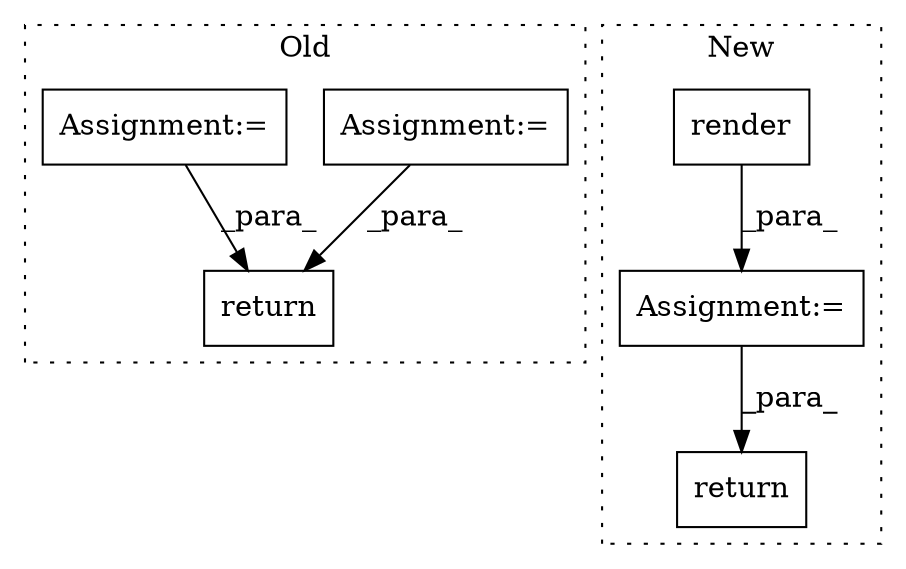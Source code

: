 digraph G {
subgraph cluster0 {
1 [label="return" a="41" s="10620" l="12" shape="box"];
4 [label="Assignment:=" a="7" s="9979" l="14" shape="box"];
5 [label="Assignment:=" a="7" s="10203" l="1" shape="box"];
label = "Old";
style="dotted";
}
subgraph cluster1 {
2 [label="render" a="32" s="10944,10957" l="7,1" shape="box"];
3 [label="return" a="41" s="10964" l="7" shape="box"];
6 [label="Assignment:=" a="7" s="10930" l="1" shape="box"];
label = "New";
style="dotted";
}
2 -> 6 [label="_para_"];
4 -> 1 [label="_para_"];
5 -> 1 [label="_para_"];
6 -> 3 [label="_para_"];
}
